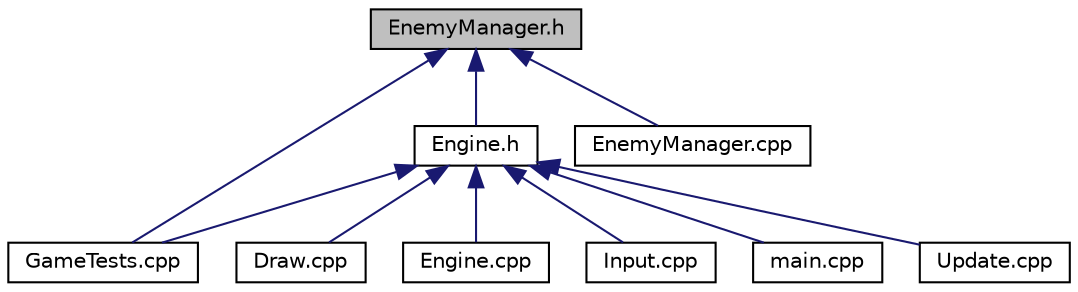 digraph "EnemyManager.h"
{
  edge [fontname="Helvetica",fontsize="10",labelfontname="Helvetica",labelfontsize="10"];
  node [fontname="Helvetica",fontsize="10",shape=record];
  Node15 [label="EnemyManager.h",height=0.2,width=0.4,color="black", fillcolor="grey75", style="filled", fontcolor="black"];
  Node15 -> Node16 [dir="back",color="midnightblue",fontsize="10",style="solid"];
  Node16 [label="Engine.h",height=0.2,width=0.4,color="black", fillcolor="white", style="filled",URL="$_engine_8h.html",tooltip="The engine is an instance of the game itself. The engine is the interface to the player, with the play window and player input. "];
  Node16 -> Node17 [dir="back",color="midnightblue",fontsize="10",style="solid"];
  Node17 [label="Draw.cpp",height=0.2,width=0.4,color="black", fillcolor="white", style="filled",URL="$_draw_8cpp.html"];
  Node16 -> Node18 [dir="back",color="midnightblue",fontsize="10",style="solid"];
  Node18 [label="Engine.cpp",height=0.2,width=0.4,color="black", fillcolor="white", style="filled",URL="$_engine_8cpp.html"];
  Node16 -> Node19 [dir="back",color="midnightblue",fontsize="10",style="solid"];
  Node19 [label="GameTests.cpp",height=0.2,width=0.4,color="black", fillcolor="white", style="filled",URL="$_game_tests_8cpp.html"];
  Node16 -> Node20 [dir="back",color="midnightblue",fontsize="10",style="solid"];
  Node20 [label="Input.cpp",height=0.2,width=0.4,color="black", fillcolor="white", style="filled",URL="$_input_8cpp.html"];
  Node16 -> Node21 [dir="back",color="midnightblue",fontsize="10",style="solid"];
  Node21 [label="main.cpp",height=0.2,width=0.4,color="black", fillcolor="white", style="filled",URL="$main_8cpp.html"];
  Node16 -> Node22 [dir="back",color="midnightblue",fontsize="10",style="solid"];
  Node22 [label="Update.cpp",height=0.2,width=0.4,color="black", fillcolor="white", style="filled",URL="$_update_8cpp.html"];
  Node15 -> Node23 [dir="back",color="midnightblue",fontsize="10",style="solid"];
  Node23 [label="EnemyManager.cpp",height=0.2,width=0.4,color="black", fillcolor="white", style="filled",URL="$_enemy_manager_8cpp.html"];
  Node15 -> Node19 [dir="back",color="midnightblue",fontsize="10",style="solid"];
}
